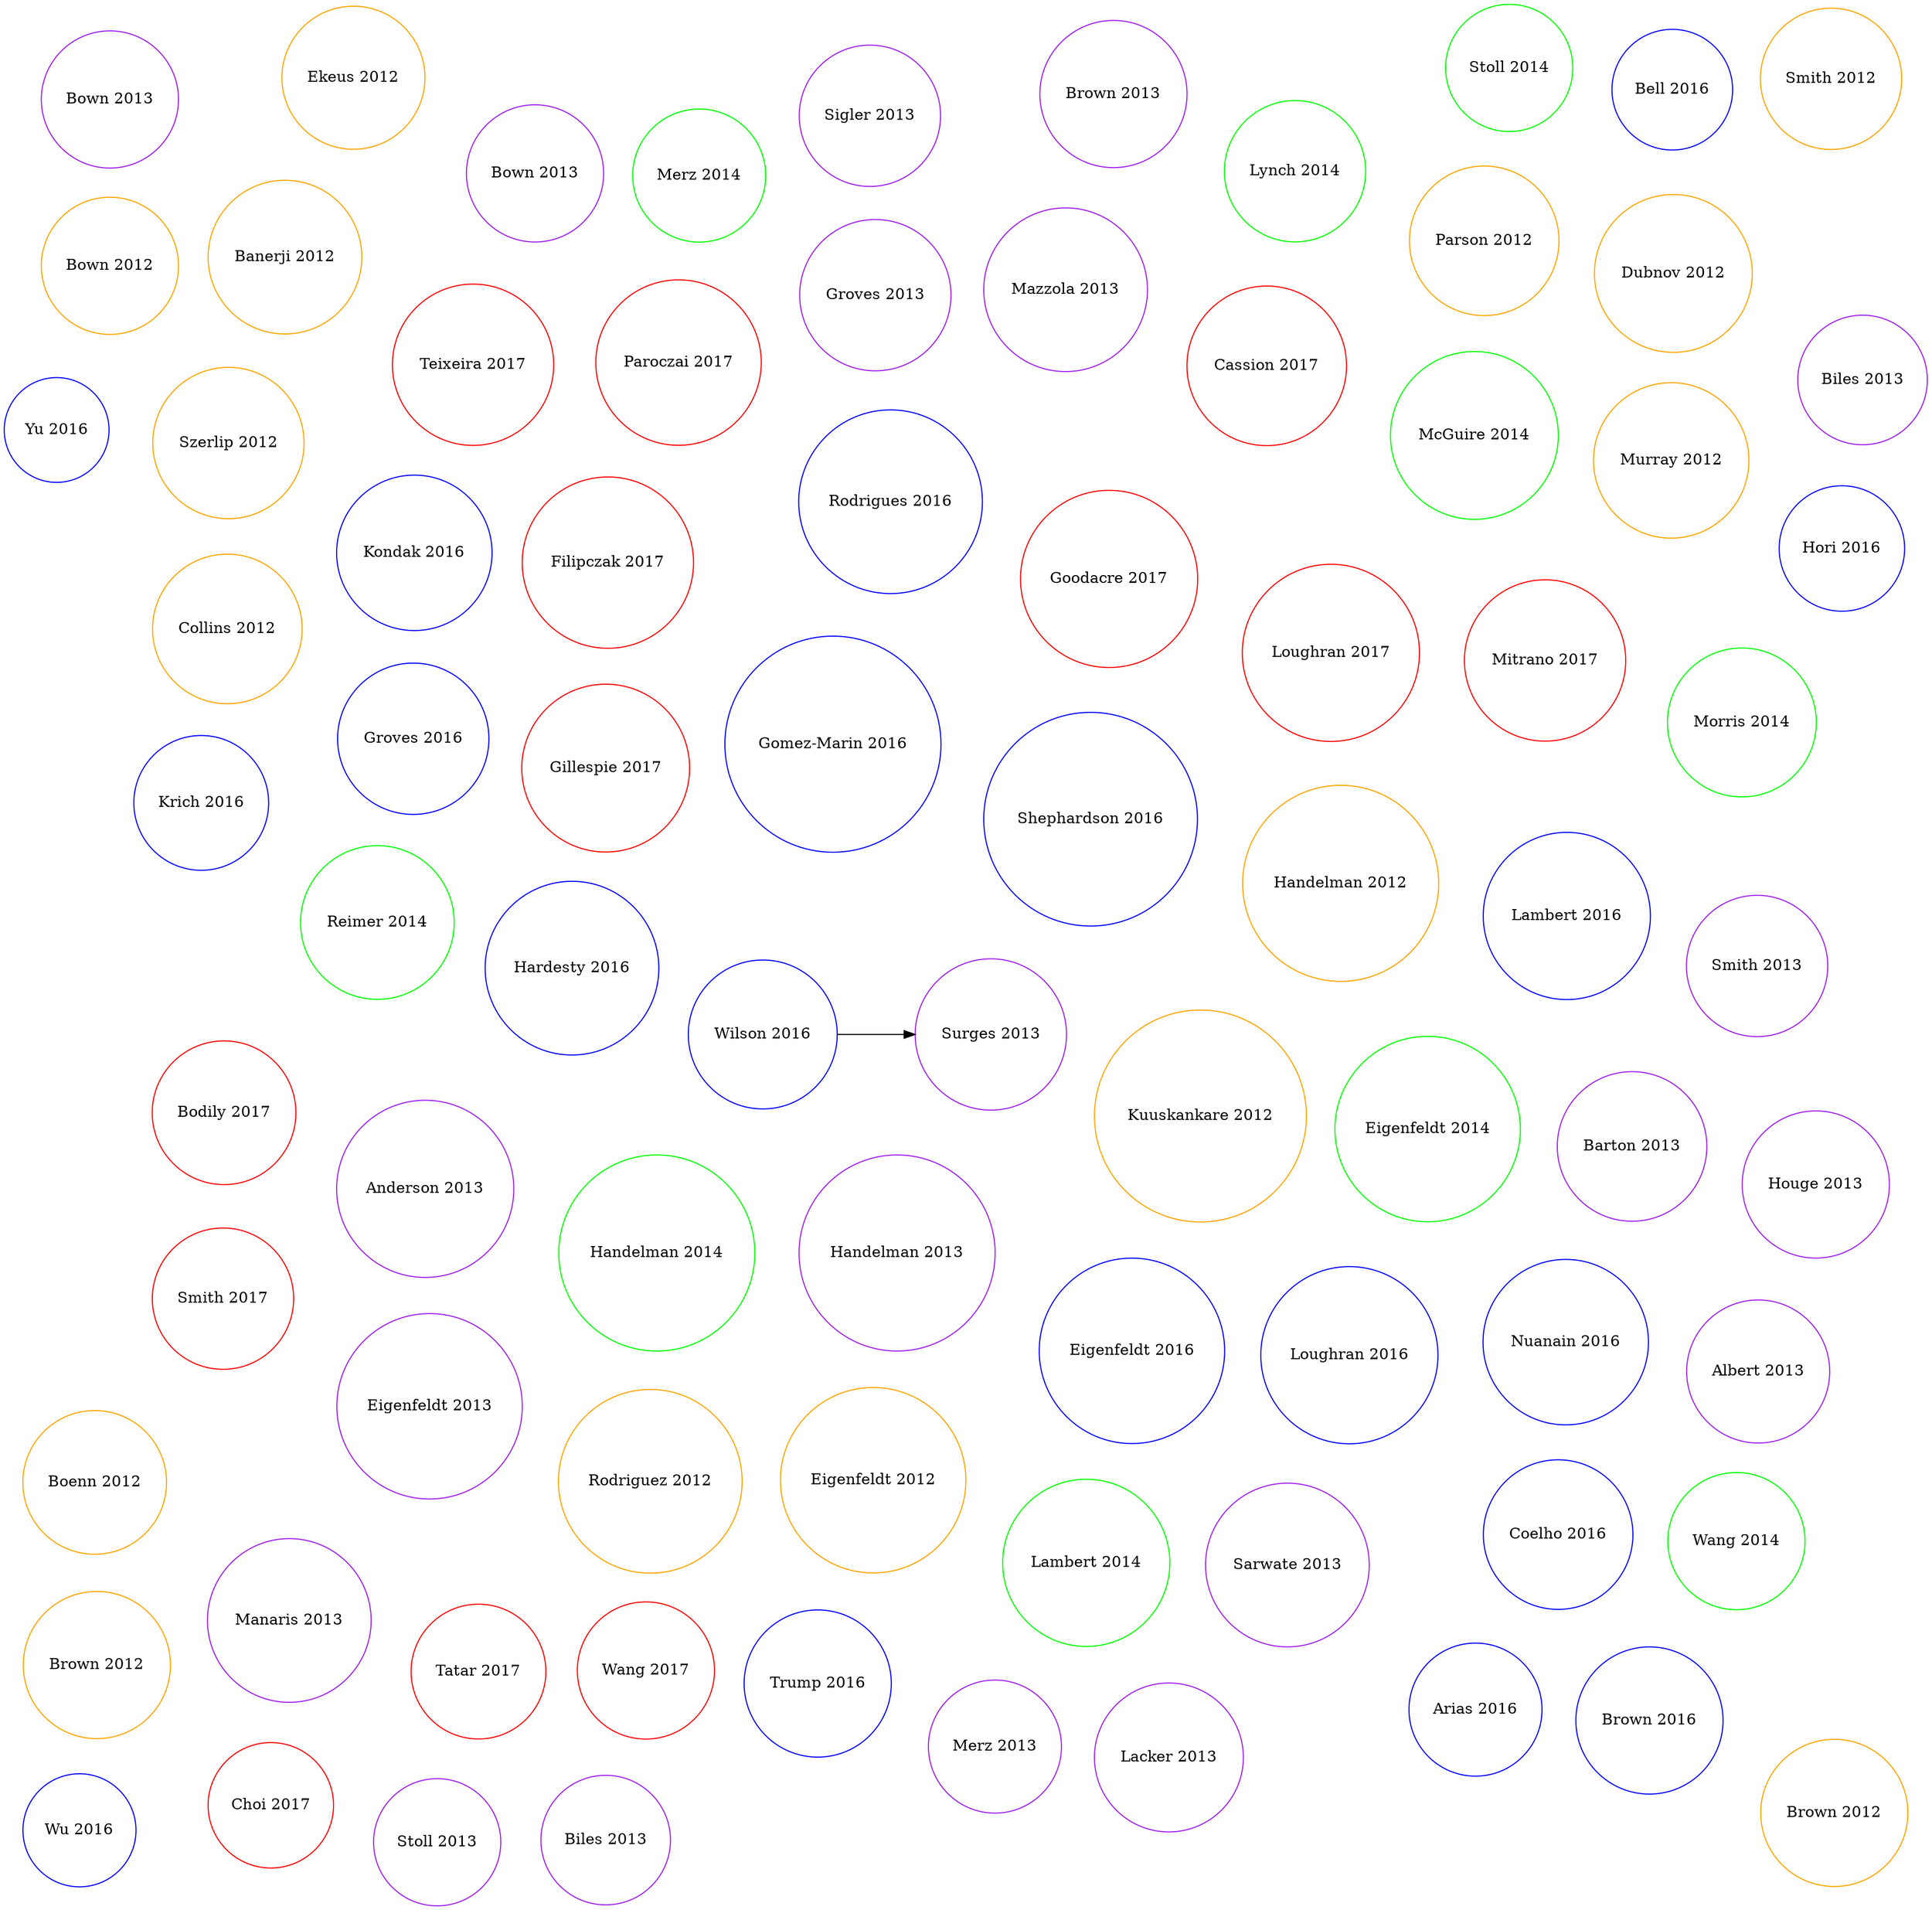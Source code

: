 digraph g1 {
  layout="circo";
node [color = red, shape = circle, label = "Loughran 2017"];1
node [color = red, shape = circle, label = "Mitrano 2017"];2
node [color = red, shape = circle, label = "Goodacre 2017"];3
node [color = red, shape = circle, label = "Bodily 2017"];4
node [color = red, shape = circle, label = "Smith 2017"];5
node [color = red, shape = circle, label = "Filipczak 2017"];6
node [color = red, shape = circle, label = "Choi 2017"];7
node [color = red, shape = circle, label = "Tatar 2017"];8
node [color = red, shape = circle, label = "Wang 2017"];9
node [color = red, shape = circle, label = "Cassion 2017"];10
node [color = red, shape = circle, label = "Paroczai 2017"];11
node [color = red, shape = circle, label = "Gillespie 2017"];12
node [color = red, shape = circle, label = "Teixeira 2017"];13
node [color = blue, shape = circle, label = "Eigenfeldt 2016"];14
node [color = blue, shape = circle, label = "Loughran 2016"];15
node [color = blue, shape = circle, label = "Trump 2016"];16
node [color = blue, shape = circle, label = "Bell 2016"];17
node [color = blue, shape = circle, label = "Wilson 2016"];18
node [color = blue, shape = circle, label = "Arias 2016"];19
node [color = blue, shape = circle, label = "Brown 2016"];20
node [color = blue, shape = circle, label = "Hori 2016"];21
node [color = blue, shape = circle, label = "Wu 2016"];22
node [color = blue, shape = circle, label = "Kondak 2016"];23
node [color = blue, shape = circle, label = "Groves 2016"];24
node [color = blue, shape = circle, label = "Coelho 2016"];25
node [color = blue, shape = circle, label = "Hardesty 2016"];26
node [color = blue, shape = circle, label = "Shephardson 2016"];27
node [color = blue, shape = circle, label = "Krich 2016"];28
node [color = blue, shape = circle, label = "Yu 2016"];29
node [color = blue, shape = circle, label = "Rodrigues 2016"];30
node [color = blue, shape = circle, label = "Nuanain 2016"];31
node [color = blue, shape = circle, label = "Lambert 2016"];32
node [color = blue, shape = circle, label = "Gomez-Marin 2016"];33
node [color = green, shape = circle, label = "Reimer 2014"];34
node [color = green, shape = circle, label = "Lambert 2014"];35
node [color = green, shape = circle, label = "Wang 2014"];36
node [color = green, shape = circle, label = "Morris 2014"];37
node [color = green, shape = circle, label = "Lynch 2014"];38
node [color = green, shape = circle, label = "Eigenfeldt 2014"];39
node [color = green, shape = circle, label = "Handelman 2014"];40
node [color = green, shape = circle, label = "Stoll 2014"];41
node [color = green, shape = circle, label = "McGuire 2014"];42
node [color = green, shape = circle, label = "Merz 2014"];43
node [color = purple, shape = circle, label = "Sarwate 2013"];44
node [color = purple, shape = circle, label = "Mazzola 2013"];45
node [color = purple, shape = circle, label = "Surges 2013"];46
node [color = purple, shape = circle, label = "Groves 2013"];47
node [color = purple, shape = circle, label = "Handelman 2013"];48
node [color = purple, shape = circle, label = "Bown 2013"];49
node [color = purple, shape = circle, label = "Albert 2013"];50
node [color = purple, shape = circle, label = "Smith 2013"];51
node [color = purple, shape = circle, label = "Stoll 2013"];52
node [color = purple, shape = circle, label = "Merz 2013"];53
node [color = purple, shape = circle, label = "Lacker 2013"];54
node [color = purple, shape = circle, label = "Biles 2013"];55
node [color = purple, shape = circle, label = "Sigler 2013"];56
node [color = purple, shape = circle, label = "Houge 2013"];57
node [color = purple, shape = circle, label = "Brown 2013"];58
node [color = purple, shape = circle, label = "Anderson 2013"];59
node [color = purple, shape = circle, label = "Barton 2013"];60
node [color = purple, shape = circle, label = "Manaris 2013"];61
node [color = purple, shape = circle, label = "Biles 2013"];62
node [color = purple, shape = circle, label = "Bown 2013"];63
node [color = purple, shape = circle, label = "Eigenfeldt 2013"];64
node [color = orange, shape = circle, label = "Brown 2012"];65
node [color = orange, shape = circle, label = "Banerji 2012"];66
node [color = orange, shape = circle, label = "Smith 2012"];67
node [color = orange, shape = circle, label = "Rodriguez 2012"];68
node [color = orange, shape = circle, label = "Bown 2012"];69
node [color = orange, shape = circle, label = "Murray 2012"];70
node [color = orange, shape = circle, label = "Eigenfeldt 2012"];71
node [color = orange, shape = circle, label = "Dubnov 2012"];72
node [color = orange, shape = circle, label = "Ekeus 2012"];73
node [color = orange, shape = circle, label = "Parson 2012"];74
node [color = orange, shape = circle, label = "Szerlip 2012"];75
node [color = orange, shape = circle, label = "Kuuskankare 2012"];76
node [color = orange, shape = circle, label = "Collins 2012"];77
node [color = orange, shape = circle, label = "Boenn 2012"];78
node [color = orange, shape = circle, label = "Handelman 2012"];79
node [color = orange, shape = circle, label = "Brown 2012"];80
18->46
}